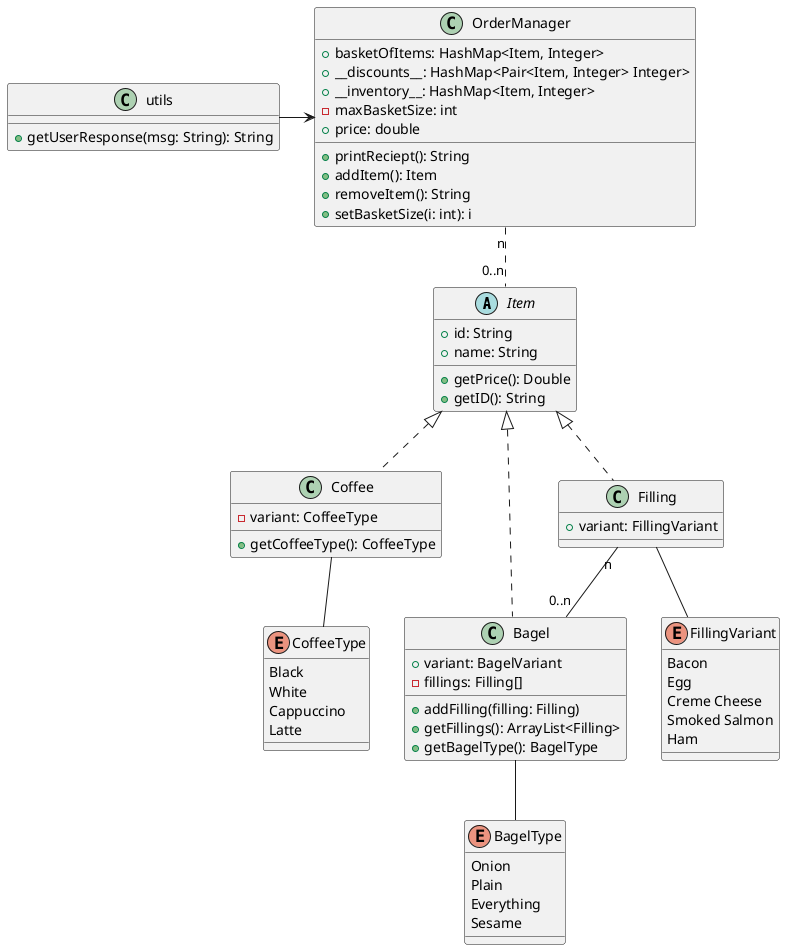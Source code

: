 @startuml
Abstract class Item{
    + id: String
    + name: String
    + getPrice(): Double
    + getID(): String
}

class Bagel implements Item{
    + variant: BagelVariant
    - fillings: Filling[]
    + addFilling(filling: Filling)
    ' display cost of filling before adding
    ' should confirm with customer before adding filling
    + getFillings(): ArrayList<Filling>
    + getBagelType(): BagelType
}

enum BagelType{
    Onion
    Plain
    Everything
    Sesame
}
Bagel -- BagelType


class Coffee implements Item{
    - variant: CoffeeType
    + getCoffeeType(): CoffeeType
}
enum CoffeeType {
    Black
    White
    Cappuccino
    Latte
}

Coffee -- CoffeeType

class Filling implements Item{
    + variant: FillingVariant
}
enum FillingVariant {
    Bacon
    Egg
    Creme Cheese
    Smoked Salmon
    Ham
}

Filling -- FillingVariant
Filling "n" -- "0..n" Bagel

class OrderManager {
    + basketOfItems: HashMap<Item, Integer>
    + __discounts__: HashMap<Pair<Item, Integer> Integer>
    ' HashMap<Item, Quantity of Items> new Price>
    + __inventory__: HashMap<Item, Integer>
    - maxBasketSize: int
    + price: double
    + printReciept(): String
        ' should print discount
    + addItem(): Item
    'addBagel should give user feedback when adding to full basket
    'should confirm with customer before adding to basket
    + removeItem(): String
    'should give user feedback when attempting to remove an item that doesn't exist.
    + setBasketSize(i: int): i

}

OrderManager "n" .. "0..n" Item

class utils {
    + getUserResponse(msg: String): String
}

utils -> OrderManager



@enduml